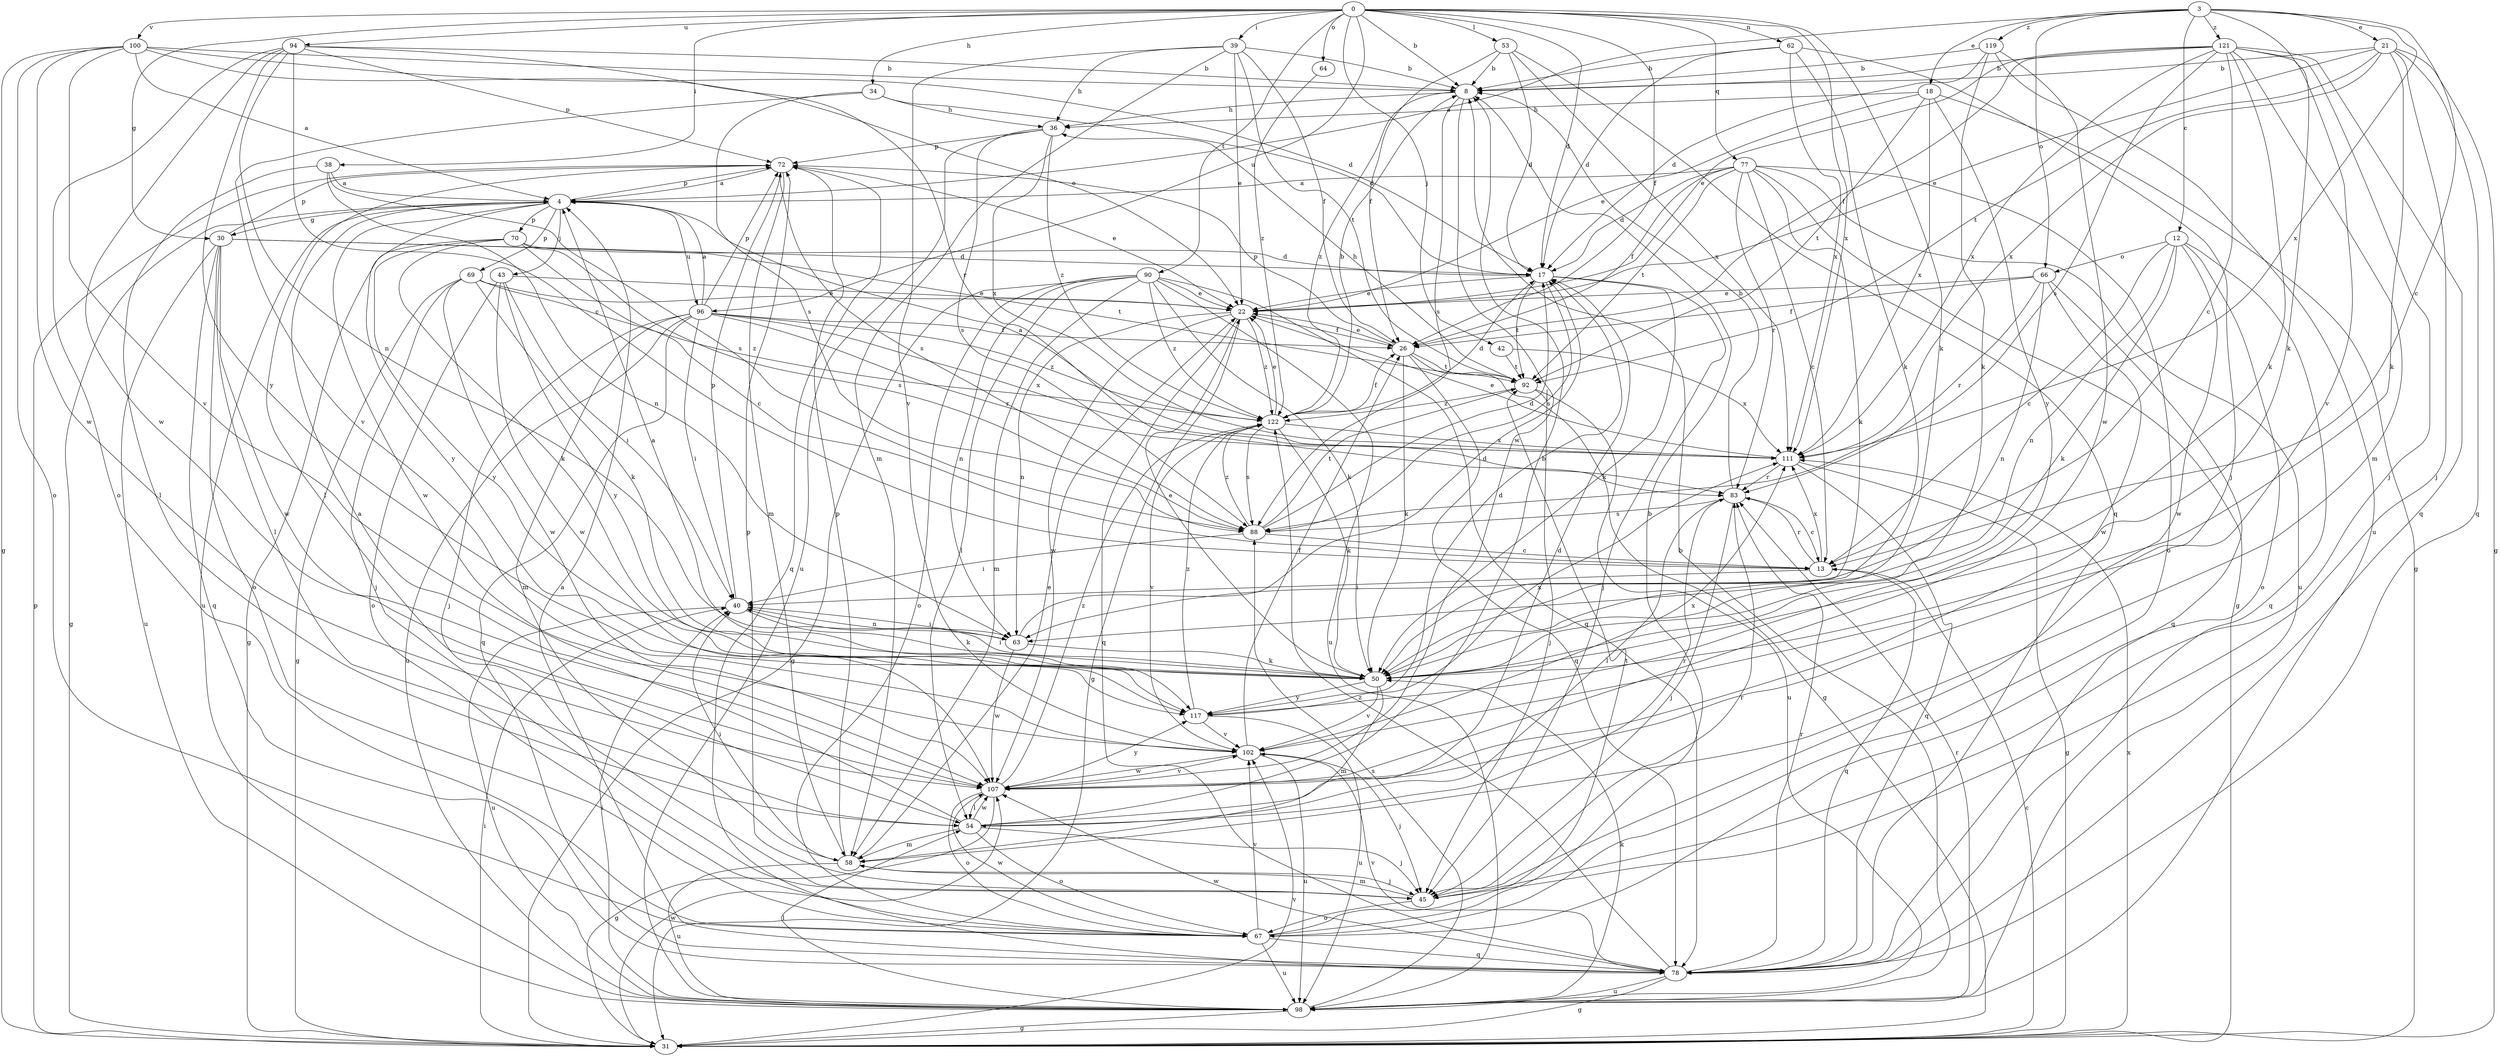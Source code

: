 strict digraph  {
0;
3;
4;
8;
12;
13;
17;
18;
21;
22;
26;
30;
31;
34;
36;
38;
39;
40;
42;
43;
45;
50;
53;
54;
58;
62;
63;
64;
66;
67;
69;
70;
72;
77;
78;
83;
88;
90;
92;
94;
96;
98;
100;
102;
107;
111;
117;
119;
121;
122;
0 -> 8  [label=b];
0 -> 17  [label=d];
0 -> 26  [label=f];
0 -> 30  [label=g];
0 -> 34  [label=h];
0 -> 38  [label=i];
0 -> 39  [label=i];
0 -> 42  [label=j];
0 -> 50  [label=k];
0 -> 53  [label=l];
0 -> 62  [label=n];
0 -> 64  [label=o];
0 -> 77  [label=q];
0 -> 90  [label=t];
0 -> 94  [label=u];
0 -> 96  [label=u];
0 -> 100  [label=v];
0 -> 111  [label=x];
3 -> 4  [label=a];
3 -> 12  [label=c];
3 -> 13  [label=c];
3 -> 18  [label=e];
3 -> 21  [label=e];
3 -> 50  [label=k];
3 -> 66  [label=o];
3 -> 111  [label=x];
3 -> 119  [label=z];
3 -> 121  [label=z];
4 -> 30  [label=g];
4 -> 31  [label=g];
4 -> 43  [label=j];
4 -> 69  [label=p];
4 -> 70  [label=p];
4 -> 72  [label=p];
4 -> 96  [label=u];
4 -> 98  [label=u];
4 -> 107  [label=w];
4 -> 117  [label=y];
8 -> 36  [label=h];
8 -> 88  [label=s];
8 -> 107  [label=w];
8 -> 122  [label=z];
12 -> 13  [label=c];
12 -> 50  [label=k];
12 -> 63  [label=n];
12 -> 66  [label=o];
12 -> 67  [label=o];
12 -> 78  [label=q];
12 -> 107  [label=w];
13 -> 40  [label=i];
13 -> 78  [label=q];
13 -> 83  [label=r];
13 -> 111  [label=x];
17 -> 22  [label=e];
17 -> 45  [label=j];
17 -> 50  [label=k];
17 -> 88  [label=s];
17 -> 92  [label=t];
18 -> 22  [label=e];
18 -> 31  [label=g];
18 -> 36  [label=h];
18 -> 92  [label=t];
18 -> 111  [label=x];
18 -> 117  [label=y];
21 -> 8  [label=b];
21 -> 22  [label=e];
21 -> 31  [label=g];
21 -> 45  [label=j];
21 -> 50  [label=k];
21 -> 78  [label=q];
21 -> 92  [label=t];
21 -> 111  [label=x];
22 -> 26  [label=f];
22 -> 31  [label=g];
22 -> 63  [label=n];
22 -> 78  [label=q];
22 -> 107  [label=w];
22 -> 122  [label=z];
26 -> 22  [label=e];
26 -> 31  [label=g];
26 -> 50  [label=k];
26 -> 72  [label=p];
26 -> 78  [label=q];
26 -> 92  [label=t];
30 -> 17  [label=d];
30 -> 54  [label=l];
30 -> 67  [label=o];
30 -> 72  [label=p];
30 -> 78  [label=q];
30 -> 92  [label=t];
30 -> 98  [label=u];
30 -> 107  [label=w];
31 -> 13  [label=c];
31 -> 40  [label=i];
31 -> 72  [label=p];
31 -> 102  [label=v];
31 -> 107  [label=w];
31 -> 111  [label=x];
34 -> 17  [label=d];
34 -> 36  [label=h];
34 -> 88  [label=s];
34 -> 102  [label=v];
36 -> 72  [label=p];
36 -> 88  [label=s];
36 -> 98  [label=u];
36 -> 111  [label=x];
36 -> 122  [label=z];
38 -> 4  [label=a];
38 -> 54  [label=l];
38 -> 63  [label=n];
38 -> 88  [label=s];
39 -> 8  [label=b];
39 -> 22  [label=e];
39 -> 26  [label=f];
39 -> 36  [label=h];
39 -> 58  [label=m];
39 -> 92  [label=t];
39 -> 102  [label=v];
40 -> 50  [label=k];
40 -> 63  [label=n];
40 -> 72  [label=p];
40 -> 98  [label=u];
42 -> 92  [label=t];
42 -> 111  [label=x];
43 -> 22  [label=e];
43 -> 40  [label=i];
43 -> 67  [label=o];
43 -> 107  [label=w];
43 -> 117  [label=y];
45 -> 58  [label=m];
45 -> 67  [label=o];
45 -> 72  [label=p];
45 -> 83  [label=r];
50 -> 4  [label=a];
50 -> 22  [label=e];
50 -> 40  [label=i];
50 -> 58  [label=m];
50 -> 102  [label=v];
50 -> 117  [label=y];
53 -> 8  [label=b];
53 -> 17  [label=d];
53 -> 26  [label=f];
53 -> 78  [label=q];
53 -> 111  [label=x];
54 -> 4  [label=a];
54 -> 8  [label=b];
54 -> 17  [label=d];
54 -> 45  [label=j];
54 -> 58  [label=m];
54 -> 67  [label=o];
54 -> 83  [label=r];
54 -> 107  [label=w];
58 -> 22  [label=e];
58 -> 40  [label=i];
58 -> 45  [label=j];
58 -> 72  [label=p];
58 -> 98  [label=u];
62 -> 8  [label=b];
62 -> 17  [label=d];
62 -> 45  [label=j];
62 -> 50  [label=k];
62 -> 111  [label=x];
63 -> 17  [label=d];
63 -> 40  [label=i];
63 -> 50  [label=k];
63 -> 107  [label=w];
64 -> 122  [label=z];
66 -> 22  [label=e];
66 -> 26  [label=f];
66 -> 63  [label=n];
66 -> 78  [label=q];
66 -> 83  [label=r];
66 -> 107  [label=w];
67 -> 8  [label=b];
67 -> 78  [label=q];
67 -> 92  [label=t];
67 -> 98  [label=u];
67 -> 102  [label=v];
67 -> 107  [label=w];
69 -> 22  [label=e];
69 -> 31  [label=g];
69 -> 45  [label=j];
69 -> 50  [label=k];
69 -> 107  [label=w];
69 -> 122  [label=z];
70 -> 13  [label=c];
70 -> 17  [label=d];
70 -> 31  [label=g];
70 -> 50  [label=k];
70 -> 88  [label=s];
70 -> 117  [label=y];
72 -> 4  [label=a];
72 -> 22  [label=e];
72 -> 54  [label=l];
72 -> 58  [label=m];
72 -> 78  [label=q];
72 -> 88  [label=s];
77 -> 4  [label=a];
77 -> 13  [label=c];
77 -> 17  [label=d];
77 -> 26  [label=f];
77 -> 31  [label=g];
77 -> 50  [label=k];
77 -> 67  [label=o];
77 -> 83  [label=r];
77 -> 92  [label=t];
77 -> 98  [label=u];
78 -> 4  [label=a];
78 -> 31  [label=g];
78 -> 83  [label=r];
78 -> 98  [label=u];
78 -> 102  [label=v];
78 -> 107  [label=w];
78 -> 122  [label=z];
83 -> 8  [label=b];
83 -> 13  [label=c];
83 -> 45  [label=j];
83 -> 54  [label=l];
83 -> 88  [label=s];
88 -> 13  [label=c];
88 -> 17  [label=d];
88 -> 40  [label=i];
88 -> 92  [label=t];
88 -> 122  [label=z];
90 -> 22  [label=e];
90 -> 31  [label=g];
90 -> 50  [label=k];
90 -> 54  [label=l];
90 -> 58  [label=m];
90 -> 63  [label=n];
90 -> 67  [label=o];
90 -> 78  [label=q];
90 -> 98  [label=u];
90 -> 122  [label=z];
92 -> 36  [label=h];
92 -> 45  [label=j];
92 -> 98  [label=u];
92 -> 122  [label=z];
94 -> 8  [label=b];
94 -> 13  [label=c];
94 -> 63  [label=n];
94 -> 67  [label=o];
94 -> 72  [label=p];
94 -> 83  [label=r];
94 -> 107  [label=w];
94 -> 117  [label=y];
96 -> 4  [label=a];
96 -> 26  [label=f];
96 -> 40  [label=i];
96 -> 45  [label=j];
96 -> 58  [label=m];
96 -> 72  [label=p];
96 -> 78  [label=q];
96 -> 83  [label=r];
96 -> 98  [label=u];
96 -> 111  [label=x];
96 -> 122  [label=z];
98 -> 8  [label=b];
98 -> 31  [label=g];
98 -> 40  [label=i];
98 -> 50  [label=k];
98 -> 54  [label=l];
98 -> 83  [label=r];
98 -> 88  [label=s];
100 -> 4  [label=a];
100 -> 8  [label=b];
100 -> 17  [label=d];
100 -> 22  [label=e];
100 -> 31  [label=g];
100 -> 67  [label=o];
100 -> 102  [label=v];
100 -> 107  [label=w];
102 -> 26  [label=f];
102 -> 45  [label=j];
102 -> 98  [label=u];
102 -> 107  [label=w];
102 -> 111  [label=x];
107 -> 31  [label=g];
107 -> 54  [label=l];
107 -> 67  [label=o];
107 -> 102  [label=v];
107 -> 117  [label=y];
107 -> 122  [label=z];
111 -> 4  [label=a];
111 -> 22  [label=e];
111 -> 31  [label=g];
111 -> 78  [label=q];
111 -> 83  [label=r];
117 -> 17  [label=d];
117 -> 98  [label=u];
117 -> 102  [label=v];
117 -> 111  [label=x];
117 -> 122  [label=z];
119 -> 8  [label=b];
119 -> 17  [label=d];
119 -> 50  [label=k];
119 -> 98  [label=u];
119 -> 107  [label=w];
121 -> 8  [label=b];
121 -> 13  [label=c];
121 -> 22  [label=e];
121 -> 26  [label=f];
121 -> 45  [label=j];
121 -> 50  [label=k];
121 -> 58  [label=m];
121 -> 78  [label=q];
121 -> 88  [label=s];
121 -> 102  [label=v];
121 -> 111  [label=x];
122 -> 8  [label=b];
122 -> 17  [label=d];
122 -> 22  [label=e];
122 -> 26  [label=f];
122 -> 50  [label=k];
122 -> 88  [label=s];
122 -> 102  [label=v];
122 -> 111  [label=x];
}
